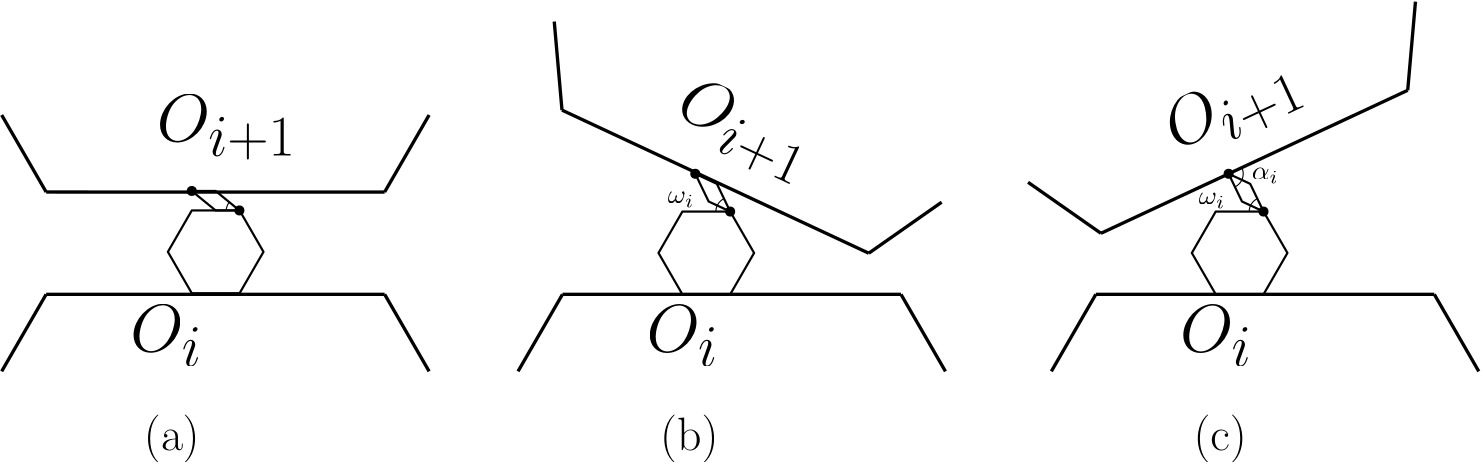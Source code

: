 <?xml version="1.0"?>
<!DOCTYPE ipe SYSTEM "ipe.dtd">
<ipe version="70107" creator="Ipe 7.2.2">
<info created="D:20160709162510" modified="D:20160720185133"/>
<ipestyle name="basic">
<symbol name="arrow/arc(spx)">
<path stroke="sym-stroke" fill="sym-stroke" pen="sym-pen">
0 0 m
-1 0.333 l
-1 -0.333 l
h
</path>
</symbol>
<symbol name="arrow/farc(spx)">
<path stroke="sym-stroke" fill="white" pen="sym-pen">
0 0 m
-1 0.333 l
-1 -0.333 l
h
</path>
</symbol>
<symbol name="arrow/ptarc(spx)">
<path stroke="sym-stroke" fill="sym-stroke" pen="sym-pen">
0 0 m
-1 0.333 l
-0.8 0 l
-1 -0.333 l
h
</path>
</symbol>
<symbol name="arrow/fptarc(spx)">
<path stroke="sym-stroke" fill="white" pen="sym-pen">
0 0 m
-1 0.333 l
-0.8 0 l
-1 -0.333 l
h
</path>
</symbol>
<symbol name="mark/circle(sx)" transformations="translations">
<path fill="sym-stroke">
0.6 0 0 0.6 0 0 e
0.4 0 0 0.4 0 0 e
</path>
</symbol>
<symbol name="mark/disk(sx)" transformations="translations">
<path fill="sym-stroke">
0.6 0 0 0.6 0 0 e
</path>
</symbol>
<symbol name="mark/fdisk(sfx)" transformations="translations">
<group>
<path fill="sym-fill">
0.5 0 0 0.5 0 0 e
</path>
<path fill="sym-stroke" fillrule="eofill">
0.6 0 0 0.6 0 0 e
0.4 0 0 0.4 0 0 e
</path>
</group>
</symbol>
<symbol name="mark/box(sx)" transformations="translations">
<path fill="sym-stroke" fillrule="eofill">
-0.6 -0.6 m
0.6 -0.6 l
0.6 0.6 l
-0.6 0.6 l
h
-0.4 -0.4 m
0.4 -0.4 l
0.4 0.4 l
-0.4 0.4 l
h
</path>
</symbol>
<symbol name="mark/square(sx)" transformations="translations">
<path fill="sym-stroke">
-0.6 -0.6 m
0.6 -0.6 l
0.6 0.6 l
-0.6 0.6 l
h
</path>
</symbol>
<symbol name="mark/fsquare(sfx)" transformations="translations">
<group>
<path fill="sym-fill">
-0.5 -0.5 m
0.5 -0.5 l
0.5 0.5 l
-0.5 0.5 l
h
</path>
<path fill="sym-stroke" fillrule="eofill">
-0.6 -0.6 m
0.6 -0.6 l
0.6 0.6 l
-0.6 0.6 l
h
-0.4 -0.4 m
0.4 -0.4 l
0.4 0.4 l
-0.4 0.4 l
h
</path>
</group>
</symbol>
<symbol name="mark/cross(sx)" transformations="translations">
<group>
<path fill="sym-stroke">
-0.43 -0.57 m
0.57 0.43 l
0.43 0.57 l
-0.57 -0.43 l
h
</path>
<path fill="sym-stroke">
-0.43 0.57 m
0.57 -0.43 l
0.43 -0.57 l
-0.57 0.43 l
h
</path>
</group>
</symbol>
<symbol name="arrow/fnormal(spx)">
<path stroke="sym-stroke" fill="white" pen="sym-pen">
0 0 m
-1 0.333 l
-1 -0.333 l
h
</path>
</symbol>
<symbol name="arrow/pointed(spx)">
<path stroke="sym-stroke" fill="sym-stroke" pen="sym-pen">
0 0 m
-1 0.333 l
-0.8 0 l
-1 -0.333 l
h
</path>
</symbol>
<symbol name="arrow/fpointed(spx)">
<path stroke="sym-stroke" fill="white" pen="sym-pen">
0 0 m
-1 0.333 l
-0.8 0 l
-1 -0.333 l
h
</path>
</symbol>
<symbol name="arrow/linear(spx)">
<path stroke="sym-stroke" pen="sym-pen">
-1 0.333 m
0 0 l
-1 -0.333 l
</path>
</symbol>
<symbol name="arrow/fdouble(spx)">
<path stroke="sym-stroke" fill="white" pen="sym-pen">
0 0 m
-1 0.333 l
-1 -0.333 l
h
-1 0 m
-2 0.333 l
-2 -0.333 l
h
</path>
</symbol>
<symbol name="arrow/double(spx)">
<path stroke="sym-stroke" fill="sym-stroke" pen="sym-pen">
0 0 m
-1 0.333 l
-1 -0.333 l
h
-1 0 m
-2 0.333 l
-2 -0.333 l
h
</path>
</symbol>
<pen name="heavier" value="0.8"/>
<pen name="fat" value="1.2"/>
<pen name="ultrafat" value="2"/>
<symbolsize name="large" value="5"/>
<symbolsize name="small" value="2"/>
<symbolsize name="tiny" value="1.1"/>
<arrowsize name="large" value="10"/>
<arrowsize name="small" value="5"/>
<arrowsize name="tiny" value="3"/>
<color name="red" value="1 0 0"/>
<color name="green" value="0 1 0"/>
<color name="blue" value="0 0 1"/>
<color name="yellow" value="1 1 0"/>
<color name="orange" value="1 0.647 0"/>
<color name="gold" value="1 0.843 0"/>
<color name="purple" value="0.627 0.125 0.941"/>
<color name="gray" value="0.745"/>
<color name="brown" value="0.647 0.165 0.165"/>
<color name="navy" value="0 0 0.502"/>
<color name="pink" value="1 0.753 0.796"/>
<color name="seagreen" value="0.18 0.545 0.341"/>
<color name="turquoise" value="0.251 0.878 0.816"/>
<color name="violet" value="0.933 0.51 0.933"/>
<color name="darkblue" value="0 0 0.545"/>
<color name="darkcyan" value="0 0.545 0.545"/>
<color name="darkgray" value="0.663"/>
<color name="darkgreen" value="0 0.392 0"/>
<color name="darkmagenta" value="0.545 0 0.545"/>
<color name="darkorange" value="1 0.549 0"/>
<color name="darkred" value="0.545 0 0"/>
<color name="lightblue" value="0.678 0.847 0.902"/>
<color name="lightcyan" value="0.878 1 1"/>
<color name="lightgray" value="0.827"/>
<color name="lightgreen" value="0.565 0.933 0.565"/>
<color name="lightyellow" value="1 1 0.878"/>
<dashstyle name="dashed" value="[4] 0"/>
<dashstyle name="dotted" value="[1 3] 0"/>
<dashstyle name="dash dotted" value="[4 2 1 2] 0"/>
<dashstyle name="dash dot dotted" value="[4 2 1 2 1 2] 0"/>
<textsize name="large" value="\large"/>
<textsize name="Large" value="\Large"/>
<textsize name="LARGE" value="\LARGE"/>
<textsize name="huge" value="\huge"/>
<textsize name="Huge" value="\Huge"/>
<textsize name="small" value="\small"/>
<textsize name="footnote" value="\footnotesize"/>
<textsize name="tiny" value="\tiny"/>
<textstyle name="center" begin="\begin{center}" end="\end{center}"/>
<textstyle name="itemize" begin="\begin{itemize}" end="\end{itemize}"/>
<textstyle name="item" begin="\begin{itemize}\item{}" end="\end{itemize}"/>
<gridsize name="4 pts" value="4"/>
<gridsize name="8 pts (~3 mm)" value="8"/>
<gridsize name="16 pts (~6 mm)" value="16"/>
<gridsize name="32 pts (~12 mm)" value="32"/>
<gridsize name="10 pts (~3.5 mm)" value="10"/>
<gridsize name="20 pts (~7 mm)" value="20"/>
<gridsize name="14 pts (~5 mm)" value="14"/>
<gridsize name="28 pts (~10 mm)" value="28"/>
<gridsize name="56 pts (~20 mm)" value="56"/>
<anglesize name="90 deg" value="90"/>
<anglesize name="60 deg" value="60"/>
<anglesize name="45 deg" value="45"/>
<anglesize name="30 deg" value="30"/>
<anglesize name="22.5 deg" value="22.5"/>
<opacity name="10%" value="0.1"/>
<opacity name="30%" value="0.3"/>
<opacity name="50%" value="0.5"/>
<opacity name="75%" value="0.75"/>
<tiling name="falling" angle="-60" step="4" width="1"/>
<tiling name="rising" angle="30" step="4" width="1"/>
</ipestyle>
<ipestyle name="bigpaper">
<layout paper="10000 6000" origin="0 0" frame="10000 6000"/>
<titlestyle pos="10 10" size="LARGE" color="title"  valign="baseline"/>
</ipestyle>
<page>
<layer name="alpha"/>
<view layers="alpha" active="alpha"/>
<path layer="alpha" matrix="0.141213 0 0 0.141213 4718.08 2809.22" stroke="black" pen="heavier">
5369.85 3072 m
5308.93 3177.53 l
5187.07 3177.53 l
5126.15 3072 l
5187.07 2966.47 l
5308.93 2966.47 l
h
</path>
<path matrix="1 0 0 1 1508.27 50.59" stroke="black" pen="heavier">
3942.29 3214.35 m
3950.87 3207.34 l
3959.43 3207.34 l
3950.87 3214.35 l
3942.29 3214.35 l
</path>
<use matrix="1 0 0 1 1508.27 50.59" name="mark/disk(sx)" pos="3942.29 3214.35" size="normal" stroke="black"/>
<use matrix="1 0 0 1 1508.21 50.59" name="mark/disk(sx)" pos="3959.49 3207.34" size="normal" stroke="black"/>
<text matrix="1 0 0 1 1500.57 150.208" transformations="translations" pos="3927.84 3056.81" stroke="black" type="label" width="25.948" height="16.936" depth="5.01" valign="baseline" size="Huge">$O_i$</text>
<text matrix="1 0 0 1 1510.07 225.925" transformations="translations" pos="3927.84 3056.81" stroke="black" type="label" width="50.298" height="16.938" depth="6.32" valign="baseline" size="Huge">$O_{i+1}$</text>
<text matrix="1 0 0 1 313.268 195.54" transformations="translations" pos="5120 2976" stroke="black" type="label" width="20.088" height="12.896" depth="4.29" valign="baseline" size="LARGE">(a)</text>
<path matrix="1 0 0 1 316.91 2.2" stroke="black" pen="fat">
5081.22 3262.36 m
5065.21 3290.09 l
</path>
<path matrix="1 0 0 1 454.78 -62.36" stroke="black" pen="fat">
5081.22 3262.36 m
5065.21 3290.09 l
</path>
<path matrix="0.5 -0.866025 0.866025 0.5 16.223 5969.29" stroke="black" pen="fat">
5081.22 3262.36 m
5065.21 3290.09 l
</path>
<path matrix="0.5 -0.866025 0.866025 0.5 154.093 6033.84" stroke="black" pen="fat">
5081.22 3262.36 m
5065.21 3290.09 l
</path>
<path matrix="1 0 0 1 316.91 2.2" stroke="black" pen="fat">
5081.22 3262.36 m
5203.08 3262.35 l
</path>
<path matrix="1 0 0 1 316.91 2.2" stroke="black" pen="fat">
5081.22 3225.53 m
5203.08 3225.53 l
</path>
<path matrix="0.141213 0 0 0.141213 4894.7 2808.82" stroke="black" pen="heavier">
5369.85 3072 m
5308.93 3177.53 l
5187.07 3177.53 l
5126.15 3072 l
5187.07 2966.47 l
5308.93 2966.47 l
h
</path>
<path matrix="0.906308 -0.422618 0.422618 0.906308 700.449 2024.02" stroke="black" pen="heavier">
3942.29 3214.35 m
3950.87 3207.34 l
3959.43 3207.34 l
3950.87 3214.35 l
3942.29 3214.35 l
</path>
<use matrix="1 0 0 1 1689.53 56.779" name="mark/disk(sx)" pos="3942.29 3214.35" size="normal" stroke="black"/>
<use matrix="1 0 0 1 1684.89 50.1891" name="mark/disk(sx)" pos="3959.49 3207.34" size="normal" stroke="black"/>
<text matrix="1 0 0 1 1686.45 150.202" transformations="translations" pos="3927.84 3056.81" stroke="black" type="label" width="25.948" height="16.936" depth="5.01" valign="baseline" size="Huge">$O_i$</text>
<text matrix="0.906308 -0.422618 0.422618 0.906308 772.424 2181.89" transformations="rigid" pos="3927.84 3056.81" stroke="black" type="label" width="50.298" height="16.938" depth="6.32" valign="baseline" size="Huge">$O_{i+1}$</text>
<text matrix="1 0 0 1 499.15 195.534" transformations="translations" pos="5120 2976" stroke="black" type="label" width="20.988" height="12.896" depth="4.29" valign="baseline" size="LARGE">(b)</text>
<path matrix="0.906308 -0.422618 0.422618 0.906308 -400.045 2484.75" stroke="black" pen="fat">
5081.22 3262.36 m
5065.21 3290.09 l
</path>
<path matrix="1 0 0 1 640.662 -62.3664" stroke="black" pen="fat">
5081.22 3262.36 m
5065.21 3290.09 l
</path>
<path matrix="0.5 -0.866025 0.866025 0.5 202.105 5969.28" stroke="black" pen="fat">
5081.22 3262.36 m
5065.21 3290.09 l
</path>
<path matrix="0.0871559 -0.996194 0.996194 0.0871559 2001.47 8020.08" stroke="black" pen="fat">
5081.22 3262.36 m
5065.21 3290.09 l
</path>
<path matrix="0.906308 -0.422618 0.422618 0.906308 -400.045 2484.75" stroke="black" pen="fat">
5081.22 3262.36 m
5203.08 3262.35 l
</path>
<path matrix="1 0 0 1 502.792 2.19355" stroke="black" pen="fat">
5081.22 3225.53 m
5203.08 3225.53 l
</path>
<path matrix="1 0 0 1 326.369 2.40802" stroke="black">
5136.58 3255.34 m
5.01919 0 0 -5.01919 5141.6 3255.34 5137.69 3258.48 a
</path>
<path matrix="1 0 0 1 18.2914 -0.384534" stroke="black">
5620.94 3257.92 m
5.14867 0 0 -5.14867 5626.09 3257.91 5623.87 3262.56 a
</path>
<path matrix="0.141213 0 0 0.141213 5086.7 2808.82" stroke="black" pen="heavier">
5369.85 3072 m
5308.93 3177.53 l
5187.07 3177.53 l
5126.15 3072 l
5187.07 2966.47 l
5308.93 2966.47 l
h
</path>
<path matrix="0.906308 -0.422618 0.422618 0.906308 892.449 2024.02" stroke="black" pen="heavier">
3942.29 3214.35 m
3950.87 3207.34 l
3959.43 3207.34 l
3950.87 3214.35 l
3942.29 3214.35 l
</path>
<use matrix="1 0 0 1 1881.53 56.779" name="mark/disk(sx)" pos="3942.29 3214.35" size="normal" stroke="black"/>
<use matrix="1 0 0 1 1876.89 50.1891" name="mark/disk(sx)" pos="3959.49 3207.34" size="normal" stroke="black"/>
<text matrix="1 0 0 1 1878.45 150.202" transformations="translations" pos="3927.84 3056.81" stroke="black" type="label" width="25.948" height="16.936" depth="5.01" valign="baseline" size="Huge">$O_i$</text>
<text matrix="0.906308 0.422619 -0.422619 0.906308 3537.09 -1150.93" transformations="rigid" pos="3927.84 3056.81" stroke="black" type="label" width="50.298" height="16.938" depth="6.32" valign="baseline" size="Huge">$O_{i+1}$</text>
<text matrix="1 0 0 1 691.15 195.534" transformations="translations" pos="5120 2976" stroke="black" type="label" width="19.189" height="12.896" depth="4.29" valign="baseline" size="LARGE">(c)</text>
<path matrix="0.906308 0.422619 -0.422619 0.906308 2551.43 -1854.42" stroke="black" pen="fat">
5081.22 3262.36 m
5065.21 3290.09 l
</path>
<path matrix="1 0 0 1 832.662 -62.3664" stroke="black" pen="fat">
5081.22 3262.36 m
5065.21 3290.09 l
</path>
<path matrix="0.5 -0.866025 0.866025 0.5 394.105 5969.28" stroke="black" pen="fat">
5081.22 3262.36 m
5065.21 3290.09 l
</path>
<path matrix="0.819152 -0.573576 0.573576 0.819152 -145.21 3543.29" stroke="black" pen="fat">
5081.22 3262.36 m
5065.21 3290.09 l
</path>
<path matrix="0.906308 0.422619 -0.422619 0.906308 2551.43 -1854.42" stroke="black" pen="fat">
5081.22 3262.36 m
5203.08 3262.35 l
</path>
<path matrix="1 0 0 1 694.792 2.19355" stroke="black" pen="fat">
5081.22 3225.53 m
5203.08 3225.53 l
</path>
<path matrix="1 0 0 1 210.291 -0.384534" stroke="black">
5620.94 3257.92 m
5.14867 0 0 -5.14867 5626.09 3257.91 5623.87 3262.56 a
</path>
<path stroke="black">
5828.59 3273.35 m
5.26475 0 0 -5.26475 5823.82 3271.13 5826.11 3266.39 a
</path>
<text matrix="1 0 0 1 0.204717 -2.32013" transformations="translations" pos="5831.94 3271.41" stroke="black" type="label" width="9.69" height="4.294" depth="1.49" valign="baseline">$\alpha_i$</text>
<text matrix="1 0 0 1 -18.8965 -11.302" transformations="translations" pos="5831.94 3271.41" stroke="black" type="label" width="9.518" height="4.294" depth="1.49" valign="baseline">$\omega_i$</text>
<text matrix="1 0 0 1 -210.015 -10.9337" transformations="translations" pos="5831.94 3271.41" stroke="black" type="label" width="9.518" height="4.294" depth="1.49" valign="baseline">$\omega_i$</text>
</page>
</ipe>
